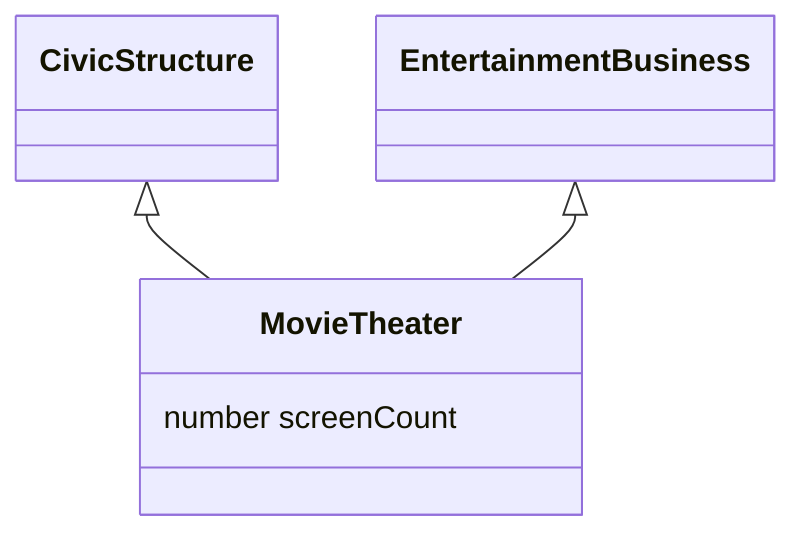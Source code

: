 classDiagram
  

CivicStructure <|-- MovieTheater
EntertainmentBusiness <|-- MovieTheater
class MovieTheater {

  number screenCount

}